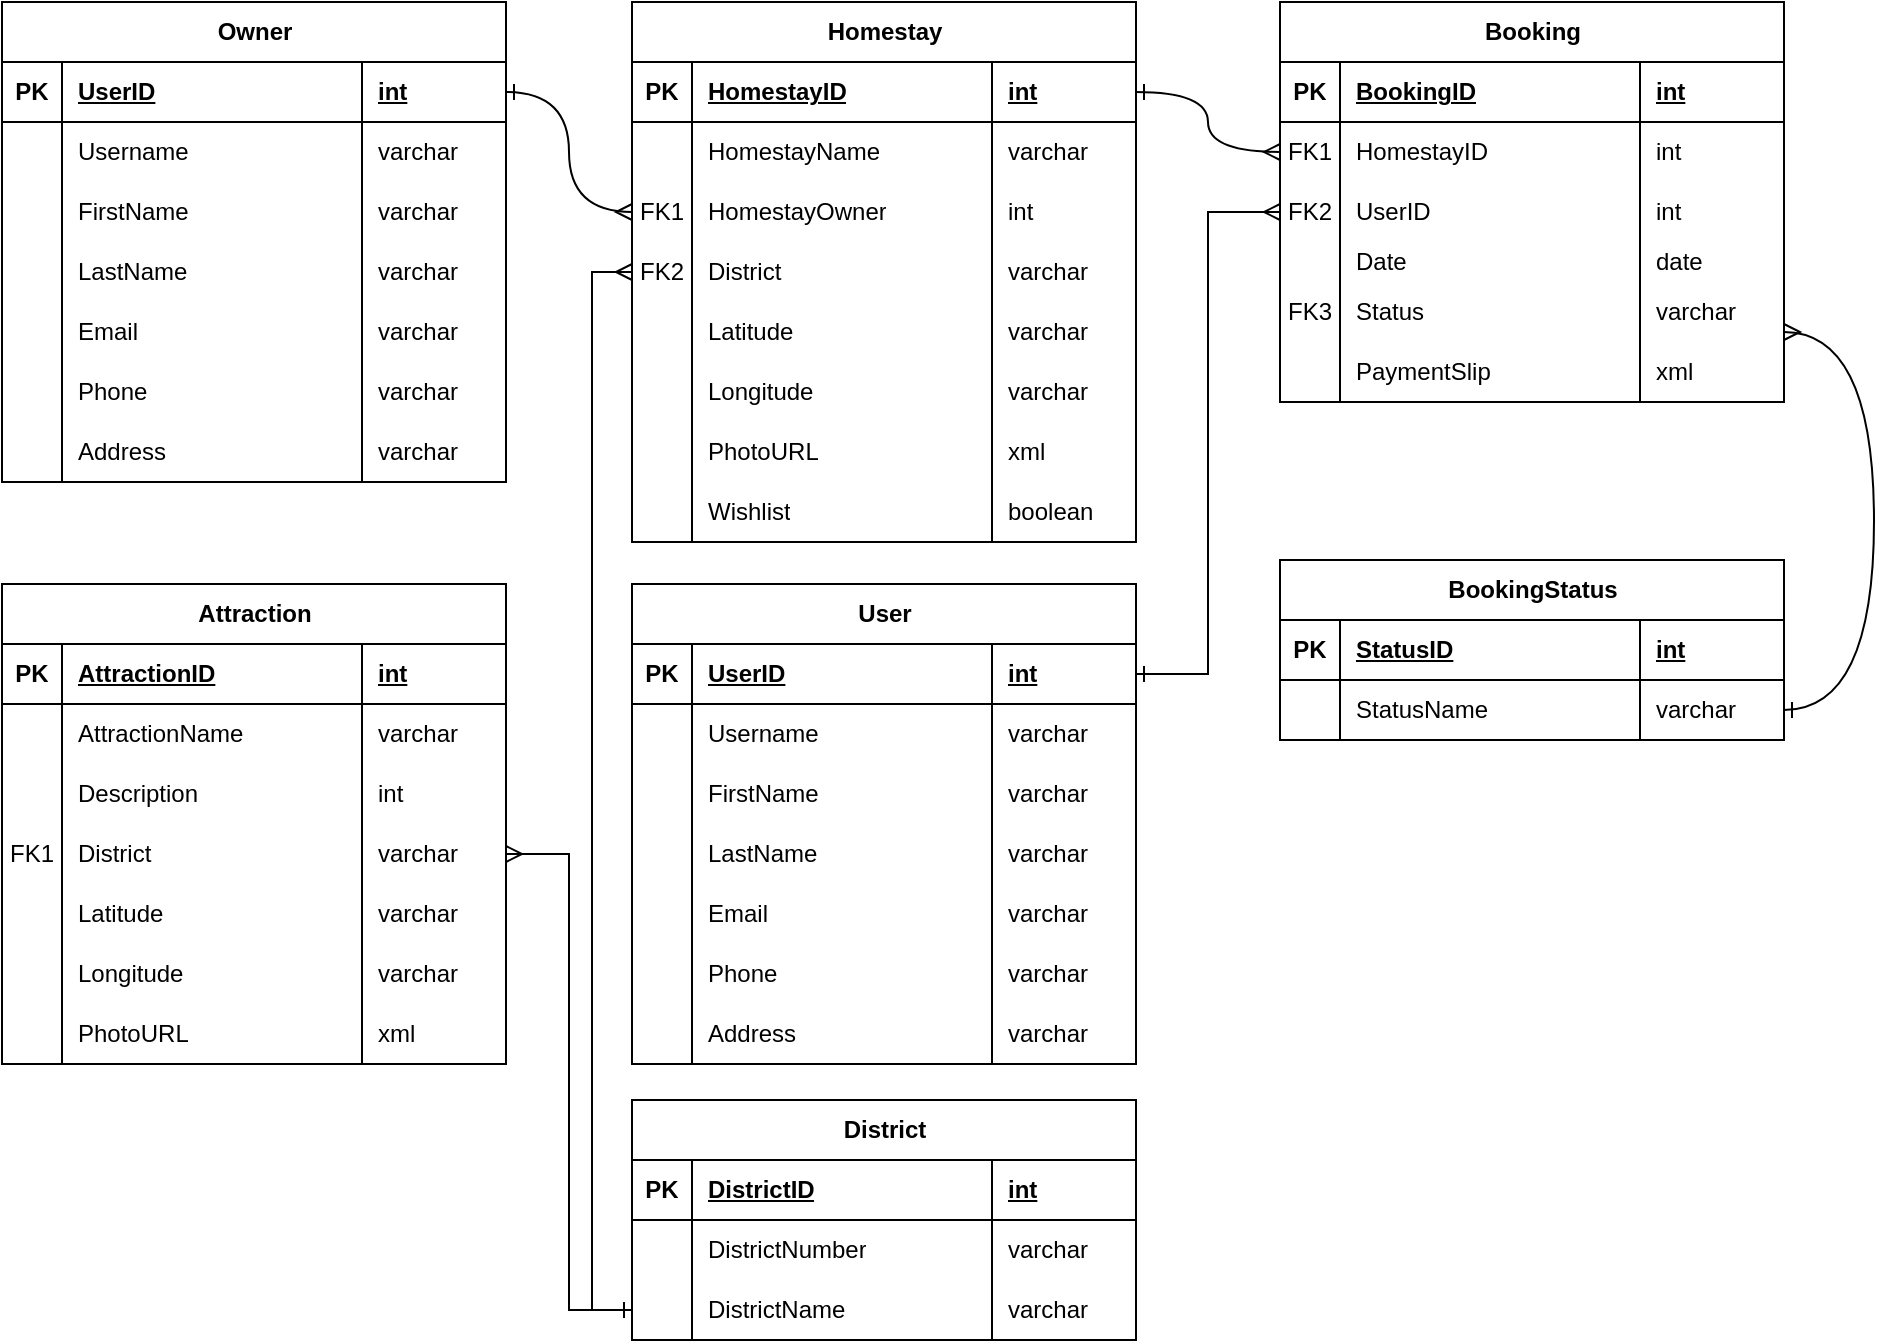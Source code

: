 <mxfile version="24.2.7" type="github">
  <diagram id="R2lEEEUBdFMjLlhIrx00" name="Page-1">
    <mxGraphModel dx="954" dy="727" grid="1" gridSize="9" guides="1" tooltips="1" connect="1" arrows="1" fold="1" page="1" pageScale="1" pageWidth="1169" pageHeight="827" background="none" math="0" shadow="0" extFonts="Permanent Marker^https://fonts.googleapis.com/css?family=Permanent+Marker">
      <root>
        <mxCell id="0" />
        <mxCell id="1" parent="0" />
        <mxCell id="1ABcoUmwUPCNf6aUqQId-35" value="Homestay" style="shape=table;startSize=30;container=1;collapsible=1;childLayout=tableLayout;fixedRows=1;rowLines=0;fontStyle=1;align=center;resizeLast=1;html=1;" parent="1" vertex="1">
          <mxGeometry x="387" y="90" width="252.0" height="270" as="geometry" />
        </mxCell>
        <mxCell id="1ABcoUmwUPCNf6aUqQId-36" value="" style="shape=tableRow;horizontal=0;startSize=0;swimlaneHead=0;swimlaneBody=0;fillColor=none;collapsible=0;dropTarget=0;points=[[0,0.5],[1,0.5]];portConstraint=eastwest;top=0;left=0;right=0;bottom=1;" parent="1ABcoUmwUPCNf6aUqQId-35" vertex="1">
          <mxGeometry y="30" width="252.0" height="30" as="geometry" />
        </mxCell>
        <mxCell id="1ABcoUmwUPCNf6aUqQId-37" value="PK" style="shape=partialRectangle;connectable=0;fillColor=none;top=0;left=0;bottom=0;right=0;fontStyle=1;overflow=hidden;whiteSpace=wrap;html=1;" parent="1ABcoUmwUPCNf6aUqQId-36" vertex="1">
          <mxGeometry width="30" height="30" as="geometry">
            <mxRectangle width="30" height="30" as="alternateBounds" />
          </mxGeometry>
        </mxCell>
        <mxCell id="1ABcoUmwUPCNf6aUqQId-38" value="HomestayID" style="shape=partialRectangle;connectable=0;fillColor=none;top=0;left=0;bottom=0;right=0;align=left;spacingLeft=6;fontStyle=5;overflow=hidden;whiteSpace=wrap;html=1;" parent="1ABcoUmwUPCNf6aUqQId-36" vertex="1">
          <mxGeometry x="30" width="150.0" height="30" as="geometry">
            <mxRectangle width="150.0" height="30" as="alternateBounds" />
          </mxGeometry>
        </mxCell>
        <mxCell id="1ABcoUmwUPCNf6aUqQId-70" value="int" style="shape=partialRectangle;connectable=0;fillColor=none;top=0;left=0;bottom=0;right=0;align=left;spacingLeft=6;fontStyle=5;overflow=hidden;whiteSpace=wrap;html=1;" parent="1ABcoUmwUPCNf6aUqQId-36" vertex="1">
          <mxGeometry x="180.0" width="72" height="30" as="geometry">
            <mxRectangle width="72" height="30" as="alternateBounds" />
          </mxGeometry>
        </mxCell>
        <mxCell id="1ABcoUmwUPCNf6aUqQId-39" value="" style="shape=tableRow;horizontal=0;startSize=0;swimlaneHead=0;swimlaneBody=0;fillColor=none;collapsible=0;dropTarget=0;points=[[0,0.5],[1,0.5]];portConstraint=eastwest;top=0;left=0;right=0;bottom=0;" parent="1ABcoUmwUPCNf6aUqQId-35" vertex="1">
          <mxGeometry y="60" width="252.0" height="30" as="geometry" />
        </mxCell>
        <mxCell id="1ABcoUmwUPCNf6aUqQId-40" value="" style="shape=partialRectangle;connectable=0;fillColor=none;top=0;left=0;bottom=0;right=0;editable=1;overflow=hidden;whiteSpace=wrap;html=1;" parent="1ABcoUmwUPCNf6aUqQId-39" vertex="1">
          <mxGeometry width="30" height="30" as="geometry">
            <mxRectangle width="30" height="30" as="alternateBounds" />
          </mxGeometry>
        </mxCell>
        <mxCell id="1ABcoUmwUPCNf6aUqQId-41" value="HomestayName" style="shape=partialRectangle;connectable=0;fillColor=none;top=0;left=0;bottom=0;right=0;align=left;spacingLeft=6;overflow=hidden;whiteSpace=wrap;html=1;" parent="1ABcoUmwUPCNf6aUqQId-39" vertex="1">
          <mxGeometry x="30" width="150.0" height="30" as="geometry">
            <mxRectangle width="150.0" height="30" as="alternateBounds" />
          </mxGeometry>
        </mxCell>
        <mxCell id="1ABcoUmwUPCNf6aUqQId-71" value="varchar" style="shape=partialRectangle;connectable=0;fillColor=none;top=0;left=0;bottom=0;right=0;align=left;spacingLeft=6;overflow=hidden;whiteSpace=wrap;html=1;" parent="1ABcoUmwUPCNf6aUqQId-39" vertex="1">
          <mxGeometry x="180.0" width="72" height="30" as="geometry">
            <mxRectangle width="72" height="30" as="alternateBounds" />
          </mxGeometry>
        </mxCell>
        <mxCell id="1ABcoUmwUPCNf6aUqQId-42" value="" style="shape=tableRow;horizontal=0;startSize=0;swimlaneHead=0;swimlaneBody=0;fillColor=none;collapsible=0;dropTarget=0;points=[[0,0.5],[1,0.5]];portConstraint=eastwest;top=0;left=0;right=0;bottom=0;" parent="1ABcoUmwUPCNf6aUqQId-35" vertex="1">
          <mxGeometry y="90" width="252.0" height="30" as="geometry" />
        </mxCell>
        <mxCell id="1ABcoUmwUPCNf6aUqQId-43" value="FK1" style="shape=partialRectangle;connectable=0;fillColor=none;top=0;left=0;bottom=0;right=0;editable=1;overflow=hidden;whiteSpace=wrap;html=1;" parent="1ABcoUmwUPCNf6aUqQId-42" vertex="1">
          <mxGeometry width="30" height="30" as="geometry">
            <mxRectangle width="30" height="30" as="alternateBounds" />
          </mxGeometry>
        </mxCell>
        <mxCell id="1ABcoUmwUPCNf6aUqQId-44" value="HomestayOwner" style="shape=partialRectangle;connectable=0;fillColor=none;top=0;left=0;bottom=0;right=0;align=left;spacingLeft=6;overflow=hidden;whiteSpace=wrap;html=1;" parent="1ABcoUmwUPCNf6aUqQId-42" vertex="1">
          <mxGeometry x="30" width="150.0" height="30" as="geometry">
            <mxRectangle width="150.0" height="30" as="alternateBounds" />
          </mxGeometry>
        </mxCell>
        <mxCell id="1ABcoUmwUPCNf6aUqQId-72" value="int" style="shape=partialRectangle;connectable=0;fillColor=none;top=0;left=0;bottom=0;right=0;align=left;spacingLeft=6;overflow=hidden;whiteSpace=wrap;html=1;" parent="1ABcoUmwUPCNf6aUqQId-42" vertex="1">
          <mxGeometry x="180.0" width="72" height="30" as="geometry">
            <mxRectangle width="72" height="30" as="alternateBounds" />
          </mxGeometry>
        </mxCell>
        <mxCell id="1ABcoUmwUPCNf6aUqQId-45" value="" style="shape=tableRow;horizontal=0;startSize=0;swimlaneHead=0;swimlaneBody=0;fillColor=none;collapsible=0;dropTarget=0;points=[[0,0.5],[1,0.5]];portConstraint=eastwest;top=0;left=0;right=0;bottom=0;" parent="1ABcoUmwUPCNf6aUqQId-35" vertex="1">
          <mxGeometry y="120" width="252.0" height="30" as="geometry" />
        </mxCell>
        <mxCell id="1ABcoUmwUPCNf6aUqQId-46" value="FK2" style="shape=partialRectangle;connectable=0;fillColor=none;top=0;left=0;bottom=0;right=0;editable=1;overflow=hidden;whiteSpace=wrap;html=1;" parent="1ABcoUmwUPCNf6aUqQId-45" vertex="1">
          <mxGeometry width="30" height="30" as="geometry">
            <mxRectangle width="30" height="30" as="alternateBounds" />
          </mxGeometry>
        </mxCell>
        <mxCell id="1ABcoUmwUPCNf6aUqQId-47" value="District" style="shape=partialRectangle;connectable=0;fillColor=none;top=0;left=0;bottom=0;right=0;align=left;spacingLeft=6;overflow=hidden;whiteSpace=wrap;html=1;" parent="1ABcoUmwUPCNf6aUqQId-45" vertex="1">
          <mxGeometry x="30" width="150.0" height="30" as="geometry">
            <mxRectangle width="150.0" height="30" as="alternateBounds" />
          </mxGeometry>
        </mxCell>
        <mxCell id="1ABcoUmwUPCNf6aUqQId-73" value="varchar" style="shape=partialRectangle;connectable=0;fillColor=none;top=0;left=0;bottom=0;right=0;align=left;spacingLeft=6;overflow=hidden;whiteSpace=wrap;html=1;" parent="1ABcoUmwUPCNf6aUqQId-45" vertex="1">
          <mxGeometry x="180.0" width="72" height="30" as="geometry">
            <mxRectangle width="72" height="30" as="alternateBounds" />
          </mxGeometry>
        </mxCell>
        <mxCell id="1ABcoUmwUPCNf6aUqQId-61" value="" style="shape=tableRow;horizontal=0;startSize=0;swimlaneHead=0;swimlaneBody=0;fillColor=none;collapsible=0;dropTarget=0;points=[[0,0.5],[1,0.5]];portConstraint=eastwest;top=0;left=0;right=0;bottom=0;" parent="1ABcoUmwUPCNf6aUqQId-35" vertex="1">
          <mxGeometry y="150" width="252.0" height="30" as="geometry" />
        </mxCell>
        <mxCell id="1ABcoUmwUPCNf6aUqQId-62" value="" style="shape=partialRectangle;connectable=0;fillColor=none;top=0;left=0;bottom=0;right=0;editable=1;overflow=hidden;whiteSpace=wrap;html=1;" parent="1ABcoUmwUPCNf6aUqQId-61" vertex="1">
          <mxGeometry width="30" height="30" as="geometry">
            <mxRectangle width="30" height="30" as="alternateBounds" />
          </mxGeometry>
        </mxCell>
        <mxCell id="1ABcoUmwUPCNf6aUqQId-63" value="Latitude" style="shape=partialRectangle;connectable=0;fillColor=none;top=0;left=0;bottom=0;right=0;align=left;spacingLeft=6;overflow=hidden;whiteSpace=wrap;html=1;" parent="1ABcoUmwUPCNf6aUqQId-61" vertex="1">
          <mxGeometry x="30" width="150.0" height="30" as="geometry">
            <mxRectangle width="150.0" height="30" as="alternateBounds" />
          </mxGeometry>
        </mxCell>
        <mxCell id="1ABcoUmwUPCNf6aUqQId-74" value="varchar" style="shape=partialRectangle;connectable=0;fillColor=none;top=0;left=0;bottom=0;right=0;align=left;spacingLeft=6;overflow=hidden;whiteSpace=wrap;html=1;" parent="1ABcoUmwUPCNf6aUqQId-61" vertex="1">
          <mxGeometry x="180.0" width="72" height="30" as="geometry">
            <mxRectangle width="72" height="30" as="alternateBounds" />
          </mxGeometry>
        </mxCell>
        <mxCell id="1ABcoUmwUPCNf6aUqQId-67" value="" style="shape=tableRow;horizontal=0;startSize=0;swimlaneHead=0;swimlaneBody=0;fillColor=none;collapsible=0;dropTarget=0;points=[[0,0.5],[1,0.5]];portConstraint=eastwest;top=0;left=0;right=0;bottom=0;" parent="1ABcoUmwUPCNf6aUqQId-35" vertex="1">
          <mxGeometry y="180" width="252.0" height="30" as="geometry" />
        </mxCell>
        <mxCell id="1ABcoUmwUPCNf6aUqQId-68" value="" style="shape=partialRectangle;connectable=0;fillColor=none;top=0;left=0;bottom=0;right=0;editable=1;overflow=hidden;whiteSpace=wrap;html=1;" parent="1ABcoUmwUPCNf6aUqQId-67" vertex="1">
          <mxGeometry width="30" height="30" as="geometry">
            <mxRectangle width="30" height="30" as="alternateBounds" />
          </mxGeometry>
        </mxCell>
        <mxCell id="1ABcoUmwUPCNf6aUqQId-69" value="Longitude" style="shape=partialRectangle;connectable=0;fillColor=none;top=0;left=0;bottom=0;right=0;align=left;spacingLeft=6;overflow=hidden;whiteSpace=wrap;html=1;" parent="1ABcoUmwUPCNf6aUqQId-67" vertex="1">
          <mxGeometry x="30" width="150.0" height="30" as="geometry">
            <mxRectangle width="150.0" height="30" as="alternateBounds" />
          </mxGeometry>
        </mxCell>
        <mxCell id="1ABcoUmwUPCNf6aUqQId-75" value="varchar" style="shape=partialRectangle;connectable=0;fillColor=none;top=0;left=0;bottom=0;right=0;align=left;spacingLeft=6;overflow=hidden;whiteSpace=wrap;html=1;" parent="1ABcoUmwUPCNf6aUqQId-67" vertex="1">
          <mxGeometry x="180.0" width="72" height="30" as="geometry">
            <mxRectangle width="72" height="30" as="alternateBounds" />
          </mxGeometry>
        </mxCell>
        <mxCell id="51wFCys3rOb49VQeJsrO-1" value="" style="shape=tableRow;horizontal=0;startSize=0;swimlaneHead=0;swimlaneBody=0;fillColor=none;collapsible=0;dropTarget=0;points=[[0,0.5],[1,0.5]];portConstraint=eastwest;top=0;left=0;right=0;bottom=0;" vertex="1" parent="1ABcoUmwUPCNf6aUqQId-35">
          <mxGeometry y="210" width="252.0" height="30" as="geometry" />
        </mxCell>
        <mxCell id="51wFCys3rOb49VQeJsrO-2" value="" style="shape=partialRectangle;connectable=0;fillColor=none;top=0;left=0;bottom=0;right=0;editable=1;overflow=hidden;whiteSpace=wrap;html=1;" vertex="1" parent="51wFCys3rOb49VQeJsrO-1">
          <mxGeometry width="30" height="30" as="geometry">
            <mxRectangle width="30" height="30" as="alternateBounds" />
          </mxGeometry>
        </mxCell>
        <mxCell id="51wFCys3rOb49VQeJsrO-3" value="PhotoURL" style="shape=partialRectangle;connectable=0;fillColor=none;top=0;left=0;bottom=0;right=0;align=left;spacingLeft=6;overflow=hidden;whiteSpace=wrap;html=1;" vertex="1" parent="51wFCys3rOb49VQeJsrO-1">
          <mxGeometry x="30" width="150.0" height="30" as="geometry">
            <mxRectangle width="150.0" height="30" as="alternateBounds" />
          </mxGeometry>
        </mxCell>
        <mxCell id="51wFCys3rOb49VQeJsrO-4" value="xml" style="shape=partialRectangle;connectable=0;fillColor=none;top=0;left=0;bottom=0;right=0;align=left;spacingLeft=6;overflow=hidden;whiteSpace=wrap;html=1;" vertex="1" parent="51wFCys3rOb49VQeJsrO-1">
          <mxGeometry x="180.0" width="72" height="30" as="geometry">
            <mxRectangle width="72" height="30" as="alternateBounds" />
          </mxGeometry>
        </mxCell>
        <mxCell id="1ABcoUmwUPCNf6aUqQId-64" value="" style="shape=tableRow;horizontal=0;startSize=0;swimlaneHead=0;swimlaneBody=0;fillColor=none;collapsible=0;dropTarget=0;points=[[0,0.5],[1,0.5]];portConstraint=eastwest;top=0;left=0;right=0;bottom=0;" parent="1ABcoUmwUPCNf6aUqQId-35" vertex="1">
          <mxGeometry y="240" width="252.0" height="30" as="geometry" />
        </mxCell>
        <mxCell id="1ABcoUmwUPCNf6aUqQId-65" value="" style="shape=partialRectangle;connectable=0;fillColor=none;top=0;left=0;bottom=0;right=0;editable=1;overflow=hidden;whiteSpace=wrap;html=1;" parent="1ABcoUmwUPCNf6aUqQId-64" vertex="1">
          <mxGeometry width="30" height="30" as="geometry">
            <mxRectangle width="30" height="30" as="alternateBounds" />
          </mxGeometry>
        </mxCell>
        <mxCell id="1ABcoUmwUPCNf6aUqQId-66" value="Wishlist" style="shape=partialRectangle;connectable=0;fillColor=none;top=0;left=0;bottom=0;right=0;align=left;spacingLeft=6;overflow=hidden;whiteSpace=wrap;html=1;" parent="1ABcoUmwUPCNf6aUqQId-64" vertex="1">
          <mxGeometry x="30" width="150.0" height="30" as="geometry">
            <mxRectangle width="150.0" height="30" as="alternateBounds" />
          </mxGeometry>
        </mxCell>
        <mxCell id="1ABcoUmwUPCNf6aUqQId-76" value="boolean" style="shape=partialRectangle;connectable=0;fillColor=none;top=0;left=0;bottom=0;right=0;align=left;spacingLeft=6;overflow=hidden;whiteSpace=wrap;html=1;" parent="1ABcoUmwUPCNf6aUqQId-64" vertex="1">
          <mxGeometry x="180.0" width="72" height="30" as="geometry">
            <mxRectangle width="72" height="30" as="alternateBounds" />
          </mxGeometry>
        </mxCell>
        <mxCell id="1ABcoUmwUPCNf6aUqQId-106" value="Booking" style="shape=table;startSize=30;container=1;collapsible=1;childLayout=tableLayout;fixedRows=1;rowLines=0;fontStyle=1;align=center;resizeLast=1;html=1;" parent="1" vertex="1">
          <mxGeometry x="711" y="90" width="252.0" height="200" as="geometry" />
        </mxCell>
        <mxCell id="1ABcoUmwUPCNf6aUqQId-107" value="" style="shape=tableRow;horizontal=0;startSize=0;swimlaneHead=0;swimlaneBody=0;fillColor=none;collapsible=0;dropTarget=0;points=[[0,0.5],[1,0.5]];portConstraint=eastwest;top=0;left=0;right=0;bottom=1;" parent="1ABcoUmwUPCNf6aUqQId-106" vertex="1">
          <mxGeometry y="30" width="252.0" height="30" as="geometry" />
        </mxCell>
        <mxCell id="1ABcoUmwUPCNf6aUqQId-108" value="PK" style="shape=partialRectangle;connectable=0;fillColor=none;top=0;left=0;bottom=0;right=0;fontStyle=1;overflow=hidden;whiteSpace=wrap;html=1;" parent="1ABcoUmwUPCNf6aUqQId-107" vertex="1">
          <mxGeometry width="30" height="30" as="geometry">
            <mxRectangle width="30" height="30" as="alternateBounds" />
          </mxGeometry>
        </mxCell>
        <mxCell id="1ABcoUmwUPCNf6aUqQId-109" value="BookingID" style="shape=partialRectangle;connectable=0;fillColor=none;top=0;left=0;bottom=0;right=0;align=left;spacingLeft=6;fontStyle=5;overflow=hidden;whiteSpace=wrap;html=1;" parent="1ABcoUmwUPCNf6aUqQId-107" vertex="1">
          <mxGeometry x="30" width="150.0" height="30" as="geometry">
            <mxRectangle width="150.0" height="30" as="alternateBounds" />
          </mxGeometry>
        </mxCell>
        <mxCell id="1ABcoUmwUPCNf6aUqQId-110" value="int" style="shape=partialRectangle;connectable=0;fillColor=none;top=0;left=0;bottom=0;right=0;align=left;spacingLeft=6;fontStyle=5;overflow=hidden;whiteSpace=wrap;html=1;" parent="1ABcoUmwUPCNf6aUqQId-107" vertex="1">
          <mxGeometry x="180.0" width="72" height="30" as="geometry">
            <mxRectangle width="72" height="30" as="alternateBounds" />
          </mxGeometry>
        </mxCell>
        <mxCell id="1ABcoUmwUPCNf6aUqQId-111" value="" style="shape=tableRow;horizontal=0;startSize=0;swimlaneHead=0;swimlaneBody=0;fillColor=none;collapsible=0;dropTarget=0;points=[[0,0.5],[1,0.5]];portConstraint=eastwest;top=0;left=0;right=0;bottom=0;" parent="1ABcoUmwUPCNf6aUqQId-106" vertex="1">
          <mxGeometry y="60" width="252.0" height="30" as="geometry" />
        </mxCell>
        <mxCell id="1ABcoUmwUPCNf6aUqQId-112" value="FK1" style="shape=partialRectangle;connectable=0;fillColor=none;top=0;left=0;bottom=0;right=0;editable=1;overflow=hidden;whiteSpace=wrap;html=1;" parent="1ABcoUmwUPCNf6aUqQId-111" vertex="1">
          <mxGeometry width="30" height="30" as="geometry">
            <mxRectangle width="30" height="30" as="alternateBounds" />
          </mxGeometry>
        </mxCell>
        <mxCell id="1ABcoUmwUPCNf6aUqQId-113" value="HomestayID" style="shape=partialRectangle;connectable=0;fillColor=none;top=0;left=0;bottom=0;right=0;align=left;spacingLeft=6;overflow=hidden;whiteSpace=wrap;html=1;" parent="1ABcoUmwUPCNf6aUqQId-111" vertex="1">
          <mxGeometry x="30" width="150.0" height="30" as="geometry">
            <mxRectangle width="150.0" height="30" as="alternateBounds" />
          </mxGeometry>
        </mxCell>
        <mxCell id="1ABcoUmwUPCNf6aUqQId-114" value="int" style="shape=partialRectangle;connectable=0;fillColor=none;top=0;left=0;bottom=0;right=0;align=left;spacingLeft=6;overflow=hidden;whiteSpace=wrap;html=1;" parent="1ABcoUmwUPCNf6aUqQId-111" vertex="1">
          <mxGeometry x="180.0" width="72" height="30" as="geometry">
            <mxRectangle width="72" height="30" as="alternateBounds" />
          </mxGeometry>
        </mxCell>
        <mxCell id="1ABcoUmwUPCNf6aUqQId-115" value="" style="shape=tableRow;horizontal=0;startSize=0;swimlaneHead=0;swimlaneBody=0;fillColor=none;collapsible=0;dropTarget=0;points=[[0,0.5],[1,0.5]];portConstraint=eastwest;top=0;left=0;right=0;bottom=0;" parent="1ABcoUmwUPCNf6aUqQId-106" vertex="1">
          <mxGeometry y="90" width="252.0" height="30" as="geometry" />
        </mxCell>
        <mxCell id="1ABcoUmwUPCNf6aUqQId-116" value="FK2" style="shape=partialRectangle;connectable=0;fillColor=none;top=0;left=0;bottom=0;right=0;editable=1;overflow=hidden;whiteSpace=wrap;html=1;" parent="1ABcoUmwUPCNf6aUqQId-115" vertex="1">
          <mxGeometry width="30" height="30" as="geometry">
            <mxRectangle width="30" height="30" as="alternateBounds" />
          </mxGeometry>
        </mxCell>
        <mxCell id="1ABcoUmwUPCNf6aUqQId-117" value="UserID" style="shape=partialRectangle;connectable=0;fillColor=none;top=0;left=0;bottom=0;right=0;align=left;spacingLeft=6;overflow=hidden;whiteSpace=wrap;html=1;" parent="1ABcoUmwUPCNf6aUqQId-115" vertex="1">
          <mxGeometry x="30" width="150.0" height="30" as="geometry">
            <mxRectangle width="150.0" height="30" as="alternateBounds" />
          </mxGeometry>
        </mxCell>
        <mxCell id="1ABcoUmwUPCNf6aUqQId-118" value="int" style="shape=partialRectangle;connectable=0;fillColor=none;top=0;left=0;bottom=0;right=0;align=left;spacingLeft=6;overflow=hidden;whiteSpace=wrap;html=1;" parent="1ABcoUmwUPCNf6aUqQId-115" vertex="1">
          <mxGeometry x="180.0" width="72" height="30" as="geometry">
            <mxRectangle width="72" height="30" as="alternateBounds" />
          </mxGeometry>
        </mxCell>
        <mxCell id="1ABcoUmwUPCNf6aUqQId-119" value="" style="shape=tableRow;horizontal=0;startSize=0;swimlaneHead=0;swimlaneBody=0;fillColor=none;collapsible=0;dropTarget=0;points=[[0,0.5],[1,0.5]];portConstraint=eastwest;top=0;left=0;right=0;bottom=0;" parent="1ABcoUmwUPCNf6aUqQId-106" vertex="1">
          <mxGeometry y="120" width="252.0" height="20" as="geometry" />
        </mxCell>
        <mxCell id="1ABcoUmwUPCNf6aUqQId-120" value="" style="shape=partialRectangle;connectable=0;fillColor=none;top=0;left=0;bottom=0;right=0;editable=1;overflow=hidden;whiteSpace=wrap;html=1;" parent="1ABcoUmwUPCNf6aUqQId-119" vertex="1">
          <mxGeometry width="30" height="20" as="geometry">
            <mxRectangle width="30" height="20" as="alternateBounds" />
          </mxGeometry>
        </mxCell>
        <mxCell id="1ABcoUmwUPCNf6aUqQId-121" value="Date" style="shape=partialRectangle;connectable=0;fillColor=none;top=0;left=0;bottom=0;right=0;align=left;spacingLeft=6;overflow=hidden;whiteSpace=wrap;html=1;" parent="1ABcoUmwUPCNf6aUqQId-119" vertex="1">
          <mxGeometry x="30" width="150.0" height="20" as="geometry">
            <mxRectangle width="150.0" height="20" as="alternateBounds" />
          </mxGeometry>
        </mxCell>
        <mxCell id="1ABcoUmwUPCNf6aUqQId-122" value="date" style="shape=partialRectangle;connectable=0;fillColor=none;top=0;left=0;bottom=0;right=0;align=left;spacingLeft=6;overflow=hidden;whiteSpace=wrap;html=1;" parent="1ABcoUmwUPCNf6aUqQId-119" vertex="1">
          <mxGeometry x="180.0" width="72" height="20" as="geometry">
            <mxRectangle width="72" height="20" as="alternateBounds" />
          </mxGeometry>
        </mxCell>
        <mxCell id="1ABcoUmwUPCNf6aUqQId-123" value="" style="shape=tableRow;horizontal=0;startSize=0;swimlaneHead=0;swimlaneBody=0;fillColor=none;collapsible=0;dropTarget=0;points=[[0,0.5],[1,0.5]];portConstraint=eastwest;top=0;left=0;right=0;bottom=0;" parent="1ABcoUmwUPCNf6aUqQId-106" vertex="1">
          <mxGeometry y="140" width="252.0" height="30" as="geometry" />
        </mxCell>
        <mxCell id="1ABcoUmwUPCNf6aUqQId-124" value="FK3" style="shape=partialRectangle;connectable=0;fillColor=none;top=0;left=0;bottom=0;right=0;editable=1;overflow=hidden;whiteSpace=wrap;html=1;" parent="1ABcoUmwUPCNf6aUqQId-123" vertex="1">
          <mxGeometry width="30" height="30" as="geometry">
            <mxRectangle width="30" height="30" as="alternateBounds" />
          </mxGeometry>
        </mxCell>
        <mxCell id="1ABcoUmwUPCNf6aUqQId-125" value="Status" style="shape=partialRectangle;connectable=0;fillColor=none;top=0;left=0;bottom=0;right=0;align=left;spacingLeft=6;overflow=hidden;whiteSpace=wrap;html=1;" parent="1ABcoUmwUPCNf6aUqQId-123" vertex="1">
          <mxGeometry x="30" width="150.0" height="30" as="geometry">
            <mxRectangle width="150.0" height="30" as="alternateBounds" />
          </mxGeometry>
        </mxCell>
        <mxCell id="1ABcoUmwUPCNf6aUqQId-126" value="varchar" style="shape=partialRectangle;connectable=0;fillColor=none;top=0;left=0;bottom=0;right=0;align=left;spacingLeft=6;overflow=hidden;whiteSpace=wrap;html=1;" parent="1ABcoUmwUPCNf6aUqQId-123" vertex="1">
          <mxGeometry x="180.0" width="72" height="30" as="geometry">
            <mxRectangle width="72" height="30" as="alternateBounds" />
          </mxGeometry>
        </mxCell>
        <mxCell id="1ABcoUmwUPCNf6aUqQId-135" value="" style="shape=tableRow;horizontal=0;startSize=0;swimlaneHead=0;swimlaneBody=0;fillColor=none;collapsible=0;dropTarget=0;points=[[0,0.5],[1,0.5]];portConstraint=eastwest;top=0;left=0;right=0;bottom=0;" parent="1ABcoUmwUPCNf6aUqQId-106" vertex="1">
          <mxGeometry y="170" width="252.0" height="30" as="geometry" />
        </mxCell>
        <mxCell id="1ABcoUmwUPCNf6aUqQId-136" value="" style="shape=partialRectangle;connectable=0;fillColor=none;top=0;left=0;bottom=0;right=0;editable=1;overflow=hidden;whiteSpace=wrap;html=1;" parent="1ABcoUmwUPCNf6aUqQId-135" vertex="1">
          <mxGeometry width="30" height="30" as="geometry">
            <mxRectangle width="30" height="30" as="alternateBounds" />
          </mxGeometry>
        </mxCell>
        <mxCell id="1ABcoUmwUPCNf6aUqQId-137" value="PaymentSlip" style="shape=partialRectangle;connectable=0;fillColor=none;top=0;left=0;bottom=0;right=0;align=left;spacingLeft=6;overflow=hidden;whiteSpace=wrap;html=1;" parent="1ABcoUmwUPCNf6aUqQId-135" vertex="1">
          <mxGeometry x="30" width="150.0" height="30" as="geometry">
            <mxRectangle width="150.0" height="30" as="alternateBounds" />
          </mxGeometry>
        </mxCell>
        <mxCell id="1ABcoUmwUPCNf6aUqQId-138" value="xml" style="shape=partialRectangle;connectable=0;fillColor=none;top=0;left=0;bottom=0;right=0;align=left;spacingLeft=6;overflow=hidden;whiteSpace=wrap;html=1;" parent="1ABcoUmwUPCNf6aUqQId-135" vertex="1">
          <mxGeometry x="180.0" width="72" height="30" as="geometry">
            <mxRectangle width="72" height="30" as="alternateBounds" />
          </mxGeometry>
        </mxCell>
        <mxCell id="1ABcoUmwUPCNf6aUqQId-139" value="Attraction" style="shape=table;startSize=30;container=1;collapsible=1;childLayout=tableLayout;fixedRows=1;rowLines=0;fontStyle=1;align=center;resizeLast=1;html=1;" parent="1" vertex="1">
          <mxGeometry x="72" y="381" width="252.0" height="240" as="geometry" />
        </mxCell>
        <mxCell id="1ABcoUmwUPCNf6aUqQId-140" value="" style="shape=tableRow;horizontal=0;startSize=0;swimlaneHead=0;swimlaneBody=0;fillColor=none;collapsible=0;dropTarget=0;points=[[0,0.5],[1,0.5]];portConstraint=eastwest;top=0;left=0;right=0;bottom=1;" parent="1ABcoUmwUPCNf6aUqQId-139" vertex="1">
          <mxGeometry y="30" width="252.0" height="30" as="geometry" />
        </mxCell>
        <mxCell id="1ABcoUmwUPCNf6aUqQId-141" value="PK" style="shape=partialRectangle;connectable=0;fillColor=none;top=0;left=0;bottom=0;right=0;fontStyle=1;overflow=hidden;whiteSpace=wrap;html=1;" parent="1ABcoUmwUPCNf6aUqQId-140" vertex="1">
          <mxGeometry width="30" height="30" as="geometry">
            <mxRectangle width="30" height="30" as="alternateBounds" />
          </mxGeometry>
        </mxCell>
        <mxCell id="1ABcoUmwUPCNf6aUqQId-142" value="AttractionID" style="shape=partialRectangle;connectable=0;fillColor=none;top=0;left=0;bottom=0;right=0;align=left;spacingLeft=6;fontStyle=5;overflow=hidden;whiteSpace=wrap;html=1;" parent="1ABcoUmwUPCNf6aUqQId-140" vertex="1">
          <mxGeometry x="30" width="150.0" height="30" as="geometry">
            <mxRectangle width="150.0" height="30" as="alternateBounds" />
          </mxGeometry>
        </mxCell>
        <mxCell id="1ABcoUmwUPCNf6aUqQId-143" value="int" style="shape=partialRectangle;connectable=0;fillColor=none;top=0;left=0;bottom=0;right=0;align=left;spacingLeft=6;fontStyle=5;overflow=hidden;whiteSpace=wrap;html=1;" parent="1ABcoUmwUPCNf6aUqQId-140" vertex="1">
          <mxGeometry x="180.0" width="72" height="30" as="geometry">
            <mxRectangle width="72" height="30" as="alternateBounds" />
          </mxGeometry>
        </mxCell>
        <mxCell id="1ABcoUmwUPCNf6aUqQId-144" value="" style="shape=tableRow;horizontal=0;startSize=0;swimlaneHead=0;swimlaneBody=0;fillColor=none;collapsible=0;dropTarget=0;points=[[0,0.5],[1,0.5]];portConstraint=eastwest;top=0;left=0;right=0;bottom=0;" parent="1ABcoUmwUPCNf6aUqQId-139" vertex="1">
          <mxGeometry y="60" width="252.0" height="30" as="geometry" />
        </mxCell>
        <mxCell id="1ABcoUmwUPCNf6aUqQId-145" value="" style="shape=partialRectangle;connectable=0;fillColor=none;top=0;left=0;bottom=0;right=0;editable=1;overflow=hidden;whiteSpace=wrap;html=1;" parent="1ABcoUmwUPCNf6aUqQId-144" vertex="1">
          <mxGeometry width="30" height="30" as="geometry">
            <mxRectangle width="30" height="30" as="alternateBounds" />
          </mxGeometry>
        </mxCell>
        <mxCell id="1ABcoUmwUPCNf6aUqQId-146" value="AttractionName" style="shape=partialRectangle;connectable=0;fillColor=none;top=0;left=0;bottom=0;right=0;align=left;spacingLeft=6;overflow=hidden;whiteSpace=wrap;html=1;" parent="1ABcoUmwUPCNf6aUqQId-144" vertex="1">
          <mxGeometry x="30" width="150.0" height="30" as="geometry">
            <mxRectangle width="150.0" height="30" as="alternateBounds" />
          </mxGeometry>
        </mxCell>
        <mxCell id="1ABcoUmwUPCNf6aUqQId-147" value="varchar" style="shape=partialRectangle;connectable=0;fillColor=none;top=0;left=0;bottom=0;right=0;align=left;spacingLeft=6;overflow=hidden;whiteSpace=wrap;html=1;" parent="1ABcoUmwUPCNf6aUqQId-144" vertex="1">
          <mxGeometry x="180.0" width="72" height="30" as="geometry">
            <mxRectangle width="72" height="30" as="alternateBounds" />
          </mxGeometry>
        </mxCell>
        <mxCell id="1ABcoUmwUPCNf6aUqQId-148" value="" style="shape=tableRow;horizontal=0;startSize=0;swimlaneHead=0;swimlaneBody=0;fillColor=none;collapsible=0;dropTarget=0;points=[[0,0.5],[1,0.5]];portConstraint=eastwest;top=0;left=0;right=0;bottom=0;" parent="1ABcoUmwUPCNf6aUqQId-139" vertex="1">
          <mxGeometry y="90" width="252.0" height="30" as="geometry" />
        </mxCell>
        <mxCell id="1ABcoUmwUPCNf6aUqQId-149" value="" style="shape=partialRectangle;connectable=0;fillColor=none;top=0;left=0;bottom=0;right=0;editable=1;overflow=hidden;whiteSpace=wrap;html=1;" parent="1ABcoUmwUPCNf6aUqQId-148" vertex="1">
          <mxGeometry width="30" height="30" as="geometry">
            <mxRectangle width="30" height="30" as="alternateBounds" />
          </mxGeometry>
        </mxCell>
        <mxCell id="1ABcoUmwUPCNf6aUqQId-150" value="Description" style="shape=partialRectangle;connectable=0;fillColor=none;top=0;left=0;bottom=0;right=0;align=left;spacingLeft=6;overflow=hidden;whiteSpace=wrap;html=1;" parent="1ABcoUmwUPCNf6aUqQId-148" vertex="1">
          <mxGeometry x="30" width="150.0" height="30" as="geometry">
            <mxRectangle width="150.0" height="30" as="alternateBounds" />
          </mxGeometry>
        </mxCell>
        <mxCell id="1ABcoUmwUPCNf6aUqQId-151" value="int" style="shape=partialRectangle;connectable=0;fillColor=none;top=0;left=0;bottom=0;right=0;align=left;spacingLeft=6;overflow=hidden;whiteSpace=wrap;html=1;" parent="1ABcoUmwUPCNf6aUqQId-148" vertex="1">
          <mxGeometry x="180.0" width="72" height="30" as="geometry">
            <mxRectangle width="72" height="30" as="alternateBounds" />
          </mxGeometry>
        </mxCell>
        <mxCell id="1ABcoUmwUPCNf6aUqQId-152" value="" style="shape=tableRow;horizontal=0;startSize=0;swimlaneHead=0;swimlaneBody=0;fillColor=none;collapsible=0;dropTarget=0;points=[[0,0.5],[1,0.5]];portConstraint=eastwest;top=0;left=0;right=0;bottom=0;" parent="1ABcoUmwUPCNf6aUqQId-139" vertex="1">
          <mxGeometry y="120" width="252.0" height="30" as="geometry" />
        </mxCell>
        <mxCell id="1ABcoUmwUPCNf6aUqQId-153" value="FK1" style="shape=partialRectangle;connectable=0;fillColor=none;top=0;left=0;bottom=0;right=0;editable=1;overflow=hidden;whiteSpace=wrap;html=1;" parent="1ABcoUmwUPCNf6aUqQId-152" vertex="1">
          <mxGeometry width="30" height="30" as="geometry">
            <mxRectangle width="30" height="30" as="alternateBounds" />
          </mxGeometry>
        </mxCell>
        <mxCell id="1ABcoUmwUPCNf6aUqQId-154" value="District" style="shape=partialRectangle;connectable=0;fillColor=none;top=0;left=0;bottom=0;right=0;align=left;spacingLeft=6;overflow=hidden;whiteSpace=wrap;html=1;" parent="1ABcoUmwUPCNf6aUqQId-152" vertex="1">
          <mxGeometry x="30" width="150.0" height="30" as="geometry">
            <mxRectangle width="150.0" height="30" as="alternateBounds" />
          </mxGeometry>
        </mxCell>
        <mxCell id="1ABcoUmwUPCNf6aUqQId-155" value="varchar" style="shape=partialRectangle;connectable=0;fillColor=none;top=0;left=0;bottom=0;right=0;align=left;spacingLeft=6;overflow=hidden;whiteSpace=wrap;html=1;" parent="1ABcoUmwUPCNf6aUqQId-152" vertex="1">
          <mxGeometry x="180.0" width="72" height="30" as="geometry">
            <mxRectangle width="72" height="30" as="alternateBounds" />
          </mxGeometry>
        </mxCell>
        <mxCell id="1ABcoUmwUPCNf6aUqQId-156" value="" style="shape=tableRow;horizontal=0;startSize=0;swimlaneHead=0;swimlaneBody=0;fillColor=none;collapsible=0;dropTarget=0;points=[[0,0.5],[1,0.5]];portConstraint=eastwest;top=0;left=0;right=0;bottom=0;" parent="1ABcoUmwUPCNf6aUqQId-139" vertex="1">
          <mxGeometry y="150" width="252.0" height="30" as="geometry" />
        </mxCell>
        <mxCell id="1ABcoUmwUPCNf6aUqQId-157" value="" style="shape=partialRectangle;connectable=0;fillColor=none;top=0;left=0;bottom=0;right=0;editable=1;overflow=hidden;whiteSpace=wrap;html=1;" parent="1ABcoUmwUPCNf6aUqQId-156" vertex="1">
          <mxGeometry width="30" height="30" as="geometry">
            <mxRectangle width="30" height="30" as="alternateBounds" />
          </mxGeometry>
        </mxCell>
        <mxCell id="1ABcoUmwUPCNf6aUqQId-158" value="Latitude" style="shape=partialRectangle;connectable=0;fillColor=none;top=0;left=0;bottom=0;right=0;align=left;spacingLeft=6;overflow=hidden;whiteSpace=wrap;html=1;" parent="1ABcoUmwUPCNf6aUqQId-156" vertex="1">
          <mxGeometry x="30" width="150.0" height="30" as="geometry">
            <mxRectangle width="150.0" height="30" as="alternateBounds" />
          </mxGeometry>
        </mxCell>
        <mxCell id="1ABcoUmwUPCNf6aUqQId-159" value="varchar" style="shape=partialRectangle;connectable=0;fillColor=none;top=0;left=0;bottom=0;right=0;align=left;spacingLeft=6;overflow=hidden;whiteSpace=wrap;html=1;" parent="1ABcoUmwUPCNf6aUqQId-156" vertex="1">
          <mxGeometry x="180.0" width="72" height="30" as="geometry">
            <mxRectangle width="72" height="30" as="alternateBounds" />
          </mxGeometry>
        </mxCell>
        <mxCell id="1ABcoUmwUPCNf6aUqQId-160" value="" style="shape=tableRow;horizontal=0;startSize=0;swimlaneHead=0;swimlaneBody=0;fillColor=none;collapsible=0;dropTarget=0;points=[[0,0.5],[1,0.5]];portConstraint=eastwest;top=0;left=0;right=0;bottom=0;" parent="1ABcoUmwUPCNf6aUqQId-139" vertex="1">
          <mxGeometry y="180" width="252.0" height="30" as="geometry" />
        </mxCell>
        <mxCell id="1ABcoUmwUPCNf6aUqQId-161" value="" style="shape=partialRectangle;connectable=0;fillColor=none;top=0;left=0;bottom=0;right=0;editable=1;overflow=hidden;whiteSpace=wrap;html=1;" parent="1ABcoUmwUPCNf6aUqQId-160" vertex="1">
          <mxGeometry width="30" height="30" as="geometry">
            <mxRectangle width="30" height="30" as="alternateBounds" />
          </mxGeometry>
        </mxCell>
        <mxCell id="1ABcoUmwUPCNf6aUqQId-162" value="Longitude" style="shape=partialRectangle;connectable=0;fillColor=none;top=0;left=0;bottom=0;right=0;align=left;spacingLeft=6;overflow=hidden;whiteSpace=wrap;html=1;" parent="1ABcoUmwUPCNf6aUqQId-160" vertex="1">
          <mxGeometry x="30" width="150.0" height="30" as="geometry">
            <mxRectangle width="150.0" height="30" as="alternateBounds" />
          </mxGeometry>
        </mxCell>
        <mxCell id="1ABcoUmwUPCNf6aUqQId-163" value="varchar" style="shape=partialRectangle;connectable=0;fillColor=none;top=0;left=0;bottom=0;right=0;align=left;spacingLeft=6;overflow=hidden;whiteSpace=wrap;html=1;" parent="1ABcoUmwUPCNf6aUqQId-160" vertex="1">
          <mxGeometry x="180.0" width="72" height="30" as="geometry">
            <mxRectangle width="72" height="30" as="alternateBounds" />
          </mxGeometry>
        </mxCell>
        <mxCell id="1ABcoUmwUPCNf6aUqQId-164" value="" style="shape=tableRow;horizontal=0;startSize=0;swimlaneHead=0;swimlaneBody=0;fillColor=none;collapsible=0;dropTarget=0;points=[[0,0.5],[1,0.5]];portConstraint=eastwest;top=0;left=0;right=0;bottom=0;" parent="1ABcoUmwUPCNf6aUqQId-139" vertex="1">
          <mxGeometry y="210" width="252.0" height="30" as="geometry" />
        </mxCell>
        <mxCell id="1ABcoUmwUPCNf6aUqQId-165" value="" style="shape=partialRectangle;connectable=0;fillColor=none;top=0;left=0;bottom=0;right=0;editable=1;overflow=hidden;whiteSpace=wrap;html=1;" parent="1ABcoUmwUPCNf6aUqQId-164" vertex="1">
          <mxGeometry width="30" height="30" as="geometry">
            <mxRectangle width="30" height="30" as="alternateBounds" />
          </mxGeometry>
        </mxCell>
        <mxCell id="1ABcoUmwUPCNf6aUqQId-166" value="PhotoURL" style="shape=partialRectangle;connectable=0;fillColor=none;top=0;left=0;bottom=0;right=0;align=left;spacingLeft=6;overflow=hidden;whiteSpace=wrap;html=1;" parent="1ABcoUmwUPCNf6aUqQId-164" vertex="1">
          <mxGeometry x="30" width="150.0" height="30" as="geometry">
            <mxRectangle width="150.0" height="30" as="alternateBounds" />
          </mxGeometry>
        </mxCell>
        <mxCell id="1ABcoUmwUPCNf6aUqQId-167" value="xml" style="shape=partialRectangle;connectable=0;fillColor=none;top=0;left=0;bottom=0;right=0;align=left;spacingLeft=6;overflow=hidden;whiteSpace=wrap;html=1;" parent="1ABcoUmwUPCNf6aUqQId-164" vertex="1">
          <mxGeometry x="180.0" width="72" height="30" as="geometry">
            <mxRectangle width="72" height="30" as="alternateBounds" />
          </mxGeometry>
        </mxCell>
        <mxCell id="1ABcoUmwUPCNf6aUqQId-194" style="edgeStyle=orthogonalEdgeStyle;rounded=0;orthogonalLoop=1;jettySize=auto;html=1;curved=1;endArrow=ERmany;endFill=0;startArrow=ERone;startFill=0;" parent="1" source="51wFCys3rOb49VQeJsrO-118" target="1ABcoUmwUPCNf6aUqQId-42" edge="1">
          <mxGeometry relative="1" as="geometry">
            <mxPoint x="324" y="135" as="sourcePoint" />
          </mxGeometry>
        </mxCell>
        <mxCell id="1ABcoUmwUPCNf6aUqQId-197" style="edgeStyle=orthogonalEdgeStyle;rounded=0;orthogonalLoop=1;jettySize=auto;html=1;exitX=1;exitY=0.5;exitDx=0;exitDy=0;curved=1;startArrow=ERone;startFill=0;endArrow=ERmany;endFill=0;" parent="1" source="1ABcoUmwUPCNf6aUqQId-36" target="1ABcoUmwUPCNf6aUqQId-111" edge="1">
          <mxGeometry relative="1" as="geometry" />
        </mxCell>
        <mxCell id="51wFCys3rOb49VQeJsrO-5" value="District" style="shape=table;startSize=30;container=1;collapsible=1;childLayout=tableLayout;fixedRows=1;rowLines=0;fontStyle=1;align=center;resizeLast=1;html=1;" vertex="1" parent="1">
          <mxGeometry x="387" y="639" width="252.0" height="120" as="geometry" />
        </mxCell>
        <mxCell id="51wFCys3rOb49VQeJsrO-6" value="" style="shape=tableRow;horizontal=0;startSize=0;swimlaneHead=0;swimlaneBody=0;fillColor=none;collapsible=0;dropTarget=0;points=[[0,0.5],[1,0.5]];portConstraint=eastwest;top=0;left=0;right=0;bottom=1;" vertex="1" parent="51wFCys3rOb49VQeJsrO-5">
          <mxGeometry y="30" width="252.0" height="30" as="geometry" />
        </mxCell>
        <mxCell id="51wFCys3rOb49VQeJsrO-7" value="PK" style="shape=partialRectangle;connectable=0;fillColor=none;top=0;left=0;bottom=0;right=0;fontStyle=1;overflow=hidden;whiteSpace=wrap;html=1;" vertex="1" parent="51wFCys3rOb49VQeJsrO-6">
          <mxGeometry width="30" height="30" as="geometry">
            <mxRectangle width="30" height="30" as="alternateBounds" />
          </mxGeometry>
        </mxCell>
        <mxCell id="51wFCys3rOb49VQeJsrO-8" value="DistrictID" style="shape=partialRectangle;connectable=0;fillColor=none;top=0;left=0;bottom=0;right=0;align=left;spacingLeft=6;fontStyle=5;overflow=hidden;whiteSpace=wrap;html=1;" vertex="1" parent="51wFCys3rOb49VQeJsrO-6">
          <mxGeometry x="30" width="150.0" height="30" as="geometry">
            <mxRectangle width="150.0" height="30" as="alternateBounds" />
          </mxGeometry>
        </mxCell>
        <mxCell id="51wFCys3rOb49VQeJsrO-9" value="int" style="shape=partialRectangle;connectable=0;fillColor=none;top=0;left=0;bottom=0;right=0;align=left;spacingLeft=6;fontStyle=5;overflow=hidden;whiteSpace=wrap;html=1;" vertex="1" parent="51wFCys3rOb49VQeJsrO-6">
          <mxGeometry x="180.0" width="72" height="30" as="geometry">
            <mxRectangle width="72" height="30" as="alternateBounds" />
          </mxGeometry>
        </mxCell>
        <mxCell id="51wFCys3rOb49VQeJsrO-10" value="" style="shape=tableRow;horizontal=0;startSize=0;swimlaneHead=0;swimlaneBody=0;fillColor=none;collapsible=0;dropTarget=0;points=[[0,0.5],[1,0.5]];portConstraint=eastwest;top=0;left=0;right=0;bottom=0;" vertex="1" parent="51wFCys3rOb49VQeJsrO-5">
          <mxGeometry y="60" width="252.0" height="30" as="geometry" />
        </mxCell>
        <mxCell id="51wFCys3rOb49VQeJsrO-11" value="" style="shape=partialRectangle;connectable=0;fillColor=none;top=0;left=0;bottom=0;right=0;editable=1;overflow=hidden;whiteSpace=wrap;html=1;" vertex="1" parent="51wFCys3rOb49VQeJsrO-10">
          <mxGeometry width="30" height="30" as="geometry">
            <mxRectangle width="30" height="30" as="alternateBounds" />
          </mxGeometry>
        </mxCell>
        <mxCell id="51wFCys3rOb49VQeJsrO-12" value="DistrictNumber" style="shape=partialRectangle;connectable=0;fillColor=none;top=0;left=0;bottom=0;right=0;align=left;spacingLeft=6;overflow=hidden;whiteSpace=wrap;html=1;" vertex="1" parent="51wFCys3rOb49VQeJsrO-10">
          <mxGeometry x="30" width="150.0" height="30" as="geometry">
            <mxRectangle width="150.0" height="30" as="alternateBounds" />
          </mxGeometry>
        </mxCell>
        <mxCell id="51wFCys3rOb49VQeJsrO-13" value="varchar" style="shape=partialRectangle;connectable=0;fillColor=none;top=0;left=0;bottom=0;right=0;align=left;spacingLeft=6;overflow=hidden;whiteSpace=wrap;html=1;" vertex="1" parent="51wFCys3rOb49VQeJsrO-10">
          <mxGeometry x="180.0" width="72" height="30" as="geometry">
            <mxRectangle width="72" height="30" as="alternateBounds" />
          </mxGeometry>
        </mxCell>
        <mxCell id="51wFCys3rOb49VQeJsrO-14" value="" style="shape=tableRow;horizontal=0;startSize=0;swimlaneHead=0;swimlaneBody=0;fillColor=none;collapsible=0;dropTarget=0;points=[[0,0.5],[1,0.5]];portConstraint=eastwest;top=0;left=0;right=0;bottom=0;" vertex="1" parent="51wFCys3rOb49VQeJsrO-5">
          <mxGeometry y="90" width="252.0" height="30" as="geometry" />
        </mxCell>
        <mxCell id="51wFCys3rOb49VQeJsrO-15" value="" style="shape=partialRectangle;connectable=0;fillColor=none;top=0;left=0;bottom=0;right=0;editable=1;overflow=hidden;whiteSpace=wrap;html=1;" vertex="1" parent="51wFCys3rOb49VQeJsrO-14">
          <mxGeometry width="30" height="30" as="geometry">
            <mxRectangle width="30" height="30" as="alternateBounds" />
          </mxGeometry>
        </mxCell>
        <mxCell id="51wFCys3rOb49VQeJsrO-16" value="DistrictName" style="shape=partialRectangle;connectable=0;fillColor=none;top=0;left=0;bottom=0;right=0;align=left;spacingLeft=6;overflow=hidden;whiteSpace=wrap;html=1;" vertex="1" parent="51wFCys3rOb49VQeJsrO-14">
          <mxGeometry x="30" width="150.0" height="30" as="geometry">
            <mxRectangle width="150.0" height="30" as="alternateBounds" />
          </mxGeometry>
        </mxCell>
        <mxCell id="51wFCys3rOb49VQeJsrO-17" value="varchar" style="shape=partialRectangle;connectable=0;fillColor=none;top=0;left=0;bottom=0;right=0;align=left;spacingLeft=6;overflow=hidden;whiteSpace=wrap;html=1;" vertex="1" parent="51wFCys3rOb49VQeJsrO-14">
          <mxGeometry x="180.0" width="72" height="30" as="geometry">
            <mxRectangle width="72" height="30" as="alternateBounds" />
          </mxGeometry>
        </mxCell>
        <mxCell id="51wFCys3rOb49VQeJsrO-20" style="edgeStyle=orthogonalEdgeStyle;rounded=0;orthogonalLoop=1;jettySize=auto;html=1;curved=0;endArrow=ERmany;endFill=0;startArrow=ERone;startFill=0;exitX=0;exitY=0.5;exitDx=0;exitDy=0;" edge="1" parent="1" source="51wFCys3rOb49VQeJsrO-14" target="1ABcoUmwUPCNf6aUqQId-152">
          <mxGeometry relative="1" as="geometry" />
        </mxCell>
        <mxCell id="51wFCys3rOb49VQeJsrO-21" value="BookingStatus" style="shape=table;startSize=30;container=1;collapsible=1;childLayout=tableLayout;fixedRows=1;rowLines=0;fontStyle=1;align=center;resizeLast=1;html=1;" vertex="1" parent="1">
          <mxGeometry x="711" y="369" width="252.0" height="90" as="geometry" />
        </mxCell>
        <mxCell id="51wFCys3rOb49VQeJsrO-22" value="" style="shape=tableRow;horizontal=0;startSize=0;swimlaneHead=0;swimlaneBody=0;fillColor=none;collapsible=0;dropTarget=0;points=[[0,0.5],[1,0.5]];portConstraint=eastwest;top=0;left=0;right=0;bottom=1;" vertex="1" parent="51wFCys3rOb49VQeJsrO-21">
          <mxGeometry y="30" width="252.0" height="30" as="geometry" />
        </mxCell>
        <mxCell id="51wFCys3rOb49VQeJsrO-23" value="PK" style="shape=partialRectangle;connectable=0;fillColor=none;top=0;left=0;bottom=0;right=0;fontStyle=1;overflow=hidden;whiteSpace=wrap;html=1;" vertex="1" parent="51wFCys3rOb49VQeJsrO-22">
          <mxGeometry width="30" height="30" as="geometry">
            <mxRectangle width="30" height="30" as="alternateBounds" />
          </mxGeometry>
        </mxCell>
        <mxCell id="51wFCys3rOb49VQeJsrO-24" value="StatusID" style="shape=partialRectangle;connectable=0;fillColor=none;top=0;left=0;bottom=0;right=0;align=left;spacingLeft=6;fontStyle=5;overflow=hidden;whiteSpace=wrap;html=1;" vertex="1" parent="51wFCys3rOb49VQeJsrO-22">
          <mxGeometry x="30" width="150.0" height="30" as="geometry">
            <mxRectangle width="150.0" height="30" as="alternateBounds" />
          </mxGeometry>
        </mxCell>
        <mxCell id="51wFCys3rOb49VQeJsrO-25" value="int" style="shape=partialRectangle;connectable=0;fillColor=none;top=0;left=0;bottom=0;right=0;align=left;spacingLeft=6;fontStyle=5;overflow=hidden;whiteSpace=wrap;html=1;" vertex="1" parent="51wFCys3rOb49VQeJsrO-22">
          <mxGeometry x="180.0" width="72" height="30" as="geometry">
            <mxRectangle width="72" height="30" as="alternateBounds" />
          </mxGeometry>
        </mxCell>
        <mxCell id="51wFCys3rOb49VQeJsrO-26" value="" style="shape=tableRow;horizontal=0;startSize=0;swimlaneHead=0;swimlaneBody=0;fillColor=none;collapsible=0;dropTarget=0;points=[[0,0.5],[1,0.5]];portConstraint=eastwest;top=0;left=0;right=0;bottom=0;" vertex="1" parent="51wFCys3rOb49VQeJsrO-21">
          <mxGeometry y="60" width="252.0" height="30" as="geometry" />
        </mxCell>
        <mxCell id="51wFCys3rOb49VQeJsrO-27" value="" style="shape=partialRectangle;connectable=0;fillColor=none;top=0;left=0;bottom=0;right=0;editable=1;overflow=hidden;whiteSpace=wrap;html=1;" vertex="1" parent="51wFCys3rOb49VQeJsrO-26">
          <mxGeometry width="30" height="30" as="geometry">
            <mxRectangle width="30" height="30" as="alternateBounds" />
          </mxGeometry>
        </mxCell>
        <mxCell id="51wFCys3rOb49VQeJsrO-28" value="StatusName" style="shape=partialRectangle;connectable=0;fillColor=none;top=0;left=0;bottom=0;right=0;align=left;spacingLeft=6;overflow=hidden;whiteSpace=wrap;html=1;" vertex="1" parent="51wFCys3rOb49VQeJsrO-26">
          <mxGeometry x="30" width="150.0" height="30" as="geometry">
            <mxRectangle width="150.0" height="30" as="alternateBounds" />
          </mxGeometry>
        </mxCell>
        <mxCell id="51wFCys3rOb49VQeJsrO-29" value="varchar" style="shape=partialRectangle;connectable=0;fillColor=none;top=0;left=0;bottom=0;right=0;align=left;spacingLeft=6;overflow=hidden;whiteSpace=wrap;html=1;" vertex="1" parent="51wFCys3rOb49VQeJsrO-26">
          <mxGeometry x="180.0" width="72" height="30" as="geometry">
            <mxRectangle width="72" height="30" as="alternateBounds" />
          </mxGeometry>
        </mxCell>
        <mxCell id="51wFCys3rOb49VQeJsrO-34" style="edgeStyle=orthogonalEdgeStyle;rounded=0;orthogonalLoop=1;jettySize=auto;html=1;curved=1;exitX=1;exitY=0.5;exitDx=0;exitDy=0;startArrow=ERone;startFill=0;endArrow=ERmany;endFill=0;" edge="1" parent="1" source="51wFCys3rOb49VQeJsrO-26" target="1ABcoUmwUPCNf6aUqQId-123">
          <mxGeometry relative="1" as="geometry">
            <Array as="points">
              <mxPoint x="1008" y="444" />
              <mxPoint x="1008" y="255" />
            </Array>
          </mxGeometry>
        </mxCell>
        <mxCell id="51wFCys3rOb49VQeJsrO-64" style="edgeStyle=orthogonalEdgeStyle;rounded=0;orthogonalLoop=1;jettySize=auto;html=1;exitX=0;exitY=0.5;exitDx=0;exitDy=0;entryX=0;entryY=0.5;entryDx=0;entryDy=0;curved=0;startArrow=ERone;startFill=0;endArrow=ERmany;endFill=0;" edge="1" parent="1" source="51wFCys3rOb49VQeJsrO-14" target="1ABcoUmwUPCNf6aUqQId-45">
          <mxGeometry relative="1" as="geometry" />
        </mxCell>
        <mxCell id="51wFCys3rOb49VQeJsrO-86" value="User" style="shape=table;startSize=30;container=1;collapsible=1;childLayout=tableLayout;fixedRows=1;rowLines=0;fontStyle=1;align=center;resizeLast=1;html=1;" vertex="1" parent="1">
          <mxGeometry x="387" y="381" width="252" height="240" as="geometry" />
        </mxCell>
        <mxCell id="51wFCys3rOb49VQeJsrO-87" value="" style="shape=tableRow;horizontal=0;startSize=0;swimlaneHead=0;swimlaneBody=0;fillColor=none;collapsible=0;dropTarget=0;points=[[0,0.5],[1,0.5]];portConstraint=eastwest;top=0;left=0;right=0;bottom=1;" vertex="1" parent="51wFCys3rOb49VQeJsrO-86">
          <mxGeometry y="30" width="252" height="30" as="geometry" />
        </mxCell>
        <mxCell id="51wFCys3rOb49VQeJsrO-88" value="PK" style="shape=partialRectangle;connectable=0;fillColor=none;top=0;left=0;bottom=0;right=0;fontStyle=1;overflow=hidden;whiteSpace=wrap;html=1;" vertex="1" parent="51wFCys3rOb49VQeJsrO-87">
          <mxGeometry width="30" height="30" as="geometry">
            <mxRectangle width="30" height="30" as="alternateBounds" />
          </mxGeometry>
        </mxCell>
        <mxCell id="51wFCys3rOb49VQeJsrO-89" value="UserID" style="shape=partialRectangle;connectable=0;fillColor=none;top=0;left=0;bottom=0;right=0;align=left;spacingLeft=6;fontStyle=5;overflow=hidden;whiteSpace=wrap;html=1;" vertex="1" parent="51wFCys3rOb49VQeJsrO-87">
          <mxGeometry x="30" width="150.0" height="30" as="geometry">
            <mxRectangle width="150.0" height="30" as="alternateBounds" />
          </mxGeometry>
        </mxCell>
        <mxCell id="51wFCys3rOb49VQeJsrO-90" value="int" style="shape=partialRectangle;connectable=0;fillColor=none;top=0;left=0;bottom=0;right=0;align=left;spacingLeft=6;fontStyle=5;overflow=hidden;whiteSpace=wrap;html=1;" vertex="1" parent="51wFCys3rOb49VQeJsrO-87">
          <mxGeometry x="180.0" width="72.0" height="30" as="geometry">
            <mxRectangle width="72.0" height="30" as="alternateBounds" />
          </mxGeometry>
        </mxCell>
        <mxCell id="51wFCys3rOb49VQeJsrO-91" value="" style="shape=tableRow;horizontal=0;startSize=0;swimlaneHead=0;swimlaneBody=0;fillColor=none;collapsible=0;dropTarget=0;points=[[0,0.5],[1,0.5]];portConstraint=eastwest;top=0;left=0;right=0;bottom=0;" vertex="1" parent="51wFCys3rOb49VQeJsrO-86">
          <mxGeometry y="60" width="252" height="30" as="geometry" />
        </mxCell>
        <mxCell id="51wFCys3rOb49VQeJsrO-92" value="" style="shape=partialRectangle;connectable=0;fillColor=none;top=0;left=0;bottom=0;right=0;editable=1;overflow=hidden;whiteSpace=wrap;html=1;" vertex="1" parent="51wFCys3rOb49VQeJsrO-91">
          <mxGeometry width="30" height="30" as="geometry">
            <mxRectangle width="30" height="30" as="alternateBounds" />
          </mxGeometry>
        </mxCell>
        <mxCell id="51wFCys3rOb49VQeJsrO-93" value="Username" style="shape=partialRectangle;connectable=0;fillColor=none;top=0;left=0;bottom=0;right=0;align=left;spacingLeft=6;overflow=hidden;whiteSpace=wrap;html=1;" vertex="1" parent="51wFCys3rOb49VQeJsrO-91">
          <mxGeometry x="30" width="150.0" height="30" as="geometry">
            <mxRectangle width="150.0" height="30" as="alternateBounds" />
          </mxGeometry>
        </mxCell>
        <mxCell id="51wFCys3rOb49VQeJsrO-94" value="varchar" style="shape=partialRectangle;connectable=0;fillColor=none;top=0;left=0;bottom=0;right=0;align=left;spacingLeft=6;overflow=hidden;whiteSpace=wrap;html=1;" vertex="1" parent="51wFCys3rOb49VQeJsrO-91">
          <mxGeometry x="180.0" width="72.0" height="30" as="geometry">
            <mxRectangle width="72.0" height="30" as="alternateBounds" />
          </mxGeometry>
        </mxCell>
        <mxCell id="51wFCys3rOb49VQeJsrO-103" value="" style="shape=tableRow;horizontal=0;startSize=0;swimlaneHead=0;swimlaneBody=0;fillColor=none;collapsible=0;dropTarget=0;points=[[0,0.5],[1,0.5]];portConstraint=eastwest;top=0;left=0;right=0;bottom=0;" vertex="1" parent="51wFCys3rOb49VQeJsrO-86">
          <mxGeometry y="90" width="252" height="30" as="geometry" />
        </mxCell>
        <mxCell id="51wFCys3rOb49VQeJsrO-104" value="" style="shape=partialRectangle;connectable=0;fillColor=none;top=0;left=0;bottom=0;right=0;editable=1;overflow=hidden;whiteSpace=wrap;html=1;" vertex="1" parent="51wFCys3rOb49VQeJsrO-103">
          <mxGeometry width="30" height="30" as="geometry">
            <mxRectangle width="30" height="30" as="alternateBounds" />
          </mxGeometry>
        </mxCell>
        <mxCell id="51wFCys3rOb49VQeJsrO-105" value="FirstName" style="shape=partialRectangle;connectable=0;fillColor=none;top=0;left=0;bottom=0;right=0;align=left;spacingLeft=6;overflow=hidden;whiteSpace=wrap;html=1;" vertex="1" parent="51wFCys3rOb49VQeJsrO-103">
          <mxGeometry x="30" width="150.0" height="30" as="geometry">
            <mxRectangle width="150.0" height="30" as="alternateBounds" />
          </mxGeometry>
        </mxCell>
        <mxCell id="51wFCys3rOb49VQeJsrO-106" value="varchar" style="shape=partialRectangle;connectable=0;fillColor=none;top=0;left=0;bottom=0;right=0;align=left;spacingLeft=6;overflow=hidden;whiteSpace=wrap;html=1;" vertex="1" parent="51wFCys3rOb49VQeJsrO-103">
          <mxGeometry x="180.0" width="72.0" height="30" as="geometry">
            <mxRectangle width="72.0" height="30" as="alternateBounds" />
          </mxGeometry>
        </mxCell>
        <mxCell id="51wFCys3rOb49VQeJsrO-107" value="" style="shape=tableRow;horizontal=0;startSize=0;swimlaneHead=0;swimlaneBody=0;fillColor=none;collapsible=0;dropTarget=0;points=[[0,0.5],[1,0.5]];portConstraint=eastwest;top=0;left=0;right=0;bottom=0;" vertex="1" parent="51wFCys3rOb49VQeJsrO-86">
          <mxGeometry y="120" width="252" height="30" as="geometry" />
        </mxCell>
        <mxCell id="51wFCys3rOb49VQeJsrO-108" value="" style="shape=partialRectangle;connectable=0;fillColor=none;top=0;left=0;bottom=0;right=0;editable=1;overflow=hidden;whiteSpace=wrap;html=1;" vertex="1" parent="51wFCys3rOb49VQeJsrO-107">
          <mxGeometry width="30" height="30" as="geometry">
            <mxRectangle width="30" height="30" as="alternateBounds" />
          </mxGeometry>
        </mxCell>
        <mxCell id="51wFCys3rOb49VQeJsrO-109" value="LastName" style="shape=partialRectangle;connectable=0;fillColor=none;top=0;left=0;bottom=0;right=0;align=left;spacingLeft=6;overflow=hidden;whiteSpace=wrap;html=1;" vertex="1" parent="51wFCys3rOb49VQeJsrO-107">
          <mxGeometry x="30" width="150.0" height="30" as="geometry">
            <mxRectangle width="150.0" height="30" as="alternateBounds" />
          </mxGeometry>
        </mxCell>
        <mxCell id="51wFCys3rOb49VQeJsrO-110" value="varchar" style="shape=partialRectangle;connectable=0;fillColor=none;top=0;left=0;bottom=0;right=0;align=left;spacingLeft=6;overflow=hidden;whiteSpace=wrap;html=1;" vertex="1" parent="51wFCys3rOb49VQeJsrO-107">
          <mxGeometry x="180.0" width="72.0" height="30" as="geometry">
            <mxRectangle width="72.0" height="30" as="alternateBounds" />
          </mxGeometry>
        </mxCell>
        <mxCell id="51wFCys3rOb49VQeJsrO-95" value="" style="shape=tableRow;horizontal=0;startSize=0;swimlaneHead=0;swimlaneBody=0;fillColor=none;collapsible=0;dropTarget=0;points=[[0,0.5],[1,0.5]];portConstraint=eastwest;top=0;left=0;right=0;bottom=0;" vertex="1" parent="51wFCys3rOb49VQeJsrO-86">
          <mxGeometry y="150" width="252" height="30" as="geometry" />
        </mxCell>
        <mxCell id="51wFCys3rOb49VQeJsrO-96" value="" style="shape=partialRectangle;connectable=0;fillColor=none;top=0;left=0;bottom=0;right=0;editable=1;overflow=hidden;whiteSpace=wrap;html=1;" vertex="1" parent="51wFCys3rOb49VQeJsrO-95">
          <mxGeometry width="30" height="30" as="geometry">
            <mxRectangle width="30" height="30" as="alternateBounds" />
          </mxGeometry>
        </mxCell>
        <mxCell id="51wFCys3rOb49VQeJsrO-97" value="Email" style="shape=partialRectangle;connectable=0;fillColor=none;top=0;left=0;bottom=0;right=0;align=left;spacingLeft=6;overflow=hidden;whiteSpace=wrap;html=1;" vertex="1" parent="51wFCys3rOb49VQeJsrO-95">
          <mxGeometry x="30" width="150.0" height="30" as="geometry">
            <mxRectangle width="150.0" height="30" as="alternateBounds" />
          </mxGeometry>
        </mxCell>
        <mxCell id="51wFCys3rOb49VQeJsrO-98" value="varchar" style="shape=partialRectangle;connectable=0;fillColor=none;top=0;left=0;bottom=0;right=0;align=left;spacingLeft=6;overflow=hidden;whiteSpace=wrap;html=1;" vertex="1" parent="51wFCys3rOb49VQeJsrO-95">
          <mxGeometry x="180.0" width="72.0" height="30" as="geometry">
            <mxRectangle width="72.0" height="30" as="alternateBounds" />
          </mxGeometry>
        </mxCell>
        <mxCell id="51wFCys3rOb49VQeJsrO-99" value="" style="shape=tableRow;horizontal=0;startSize=0;swimlaneHead=0;swimlaneBody=0;fillColor=none;collapsible=0;dropTarget=0;points=[[0,0.5],[1,0.5]];portConstraint=eastwest;top=0;left=0;right=0;bottom=0;" vertex="1" parent="51wFCys3rOb49VQeJsrO-86">
          <mxGeometry y="180" width="252" height="30" as="geometry" />
        </mxCell>
        <mxCell id="51wFCys3rOb49VQeJsrO-100" value="" style="shape=partialRectangle;connectable=0;fillColor=none;top=0;left=0;bottom=0;right=0;editable=1;overflow=hidden;whiteSpace=wrap;html=1;" vertex="1" parent="51wFCys3rOb49VQeJsrO-99">
          <mxGeometry width="30" height="30" as="geometry">
            <mxRectangle width="30" height="30" as="alternateBounds" />
          </mxGeometry>
        </mxCell>
        <mxCell id="51wFCys3rOb49VQeJsrO-101" value="Phone" style="shape=partialRectangle;connectable=0;fillColor=none;top=0;left=0;bottom=0;right=0;align=left;spacingLeft=6;overflow=hidden;whiteSpace=wrap;html=1;" vertex="1" parent="51wFCys3rOb49VQeJsrO-99">
          <mxGeometry x="30" width="150.0" height="30" as="geometry">
            <mxRectangle width="150.0" height="30" as="alternateBounds" />
          </mxGeometry>
        </mxCell>
        <mxCell id="51wFCys3rOb49VQeJsrO-102" value="varchar" style="shape=partialRectangle;connectable=0;fillColor=none;top=0;left=0;bottom=0;right=0;align=left;spacingLeft=6;overflow=hidden;whiteSpace=wrap;html=1;" vertex="1" parent="51wFCys3rOb49VQeJsrO-99">
          <mxGeometry x="180.0" width="72.0" height="30" as="geometry">
            <mxRectangle width="72.0" height="30" as="alternateBounds" />
          </mxGeometry>
        </mxCell>
        <mxCell id="51wFCys3rOb49VQeJsrO-111" value="" style="shape=tableRow;horizontal=0;startSize=0;swimlaneHead=0;swimlaneBody=0;fillColor=none;collapsible=0;dropTarget=0;points=[[0,0.5],[1,0.5]];portConstraint=eastwest;top=0;left=0;right=0;bottom=0;" vertex="1" parent="51wFCys3rOb49VQeJsrO-86">
          <mxGeometry y="210" width="252" height="30" as="geometry" />
        </mxCell>
        <mxCell id="51wFCys3rOb49VQeJsrO-112" value="" style="shape=partialRectangle;connectable=0;fillColor=none;top=0;left=0;bottom=0;right=0;editable=1;overflow=hidden;whiteSpace=wrap;html=1;" vertex="1" parent="51wFCys3rOb49VQeJsrO-111">
          <mxGeometry width="30" height="30" as="geometry">
            <mxRectangle width="30" height="30" as="alternateBounds" />
          </mxGeometry>
        </mxCell>
        <mxCell id="51wFCys3rOb49VQeJsrO-113" value="Address" style="shape=partialRectangle;connectable=0;fillColor=none;top=0;left=0;bottom=0;right=0;align=left;spacingLeft=6;overflow=hidden;whiteSpace=wrap;html=1;" vertex="1" parent="51wFCys3rOb49VQeJsrO-111">
          <mxGeometry x="30" width="150.0" height="30" as="geometry">
            <mxRectangle width="150.0" height="30" as="alternateBounds" />
          </mxGeometry>
        </mxCell>
        <mxCell id="51wFCys3rOb49VQeJsrO-114" value="varchar" style="shape=partialRectangle;connectable=0;fillColor=none;top=0;left=0;bottom=0;right=0;align=left;spacingLeft=6;overflow=hidden;whiteSpace=wrap;html=1;" vertex="1" parent="51wFCys3rOb49VQeJsrO-111">
          <mxGeometry x="180.0" width="72.0" height="30" as="geometry">
            <mxRectangle width="72.0" height="30" as="alternateBounds" />
          </mxGeometry>
        </mxCell>
        <mxCell id="51wFCys3rOb49VQeJsrO-115" style="edgeStyle=orthogonalEdgeStyle;rounded=0;orthogonalLoop=1;jettySize=auto;html=1;endArrow=ERmany;endFill=0;startArrow=ERone;startFill=0;" edge="1" parent="1" source="51wFCys3rOb49VQeJsrO-87" target="1ABcoUmwUPCNf6aUqQId-115">
          <mxGeometry relative="1" as="geometry" />
        </mxCell>
        <mxCell id="51wFCys3rOb49VQeJsrO-117" value="Owner" style="shape=table;startSize=30;container=1;collapsible=1;childLayout=tableLayout;fixedRows=1;rowLines=0;fontStyle=1;align=center;resizeLast=1;html=1;" vertex="1" parent="1">
          <mxGeometry x="72" y="90" width="252" height="240" as="geometry" />
        </mxCell>
        <mxCell id="51wFCys3rOb49VQeJsrO-118" value="" style="shape=tableRow;horizontal=0;startSize=0;swimlaneHead=0;swimlaneBody=0;fillColor=none;collapsible=0;dropTarget=0;points=[[0,0.5],[1,0.5]];portConstraint=eastwest;top=0;left=0;right=0;bottom=1;" vertex="1" parent="51wFCys3rOb49VQeJsrO-117">
          <mxGeometry y="30" width="252" height="30" as="geometry" />
        </mxCell>
        <mxCell id="51wFCys3rOb49VQeJsrO-119" value="PK" style="shape=partialRectangle;connectable=0;fillColor=none;top=0;left=0;bottom=0;right=0;fontStyle=1;overflow=hidden;whiteSpace=wrap;html=1;" vertex="1" parent="51wFCys3rOb49VQeJsrO-118">
          <mxGeometry width="30" height="30" as="geometry">
            <mxRectangle width="30" height="30" as="alternateBounds" />
          </mxGeometry>
        </mxCell>
        <mxCell id="51wFCys3rOb49VQeJsrO-120" value="UserID" style="shape=partialRectangle;connectable=0;fillColor=none;top=0;left=0;bottom=0;right=0;align=left;spacingLeft=6;fontStyle=5;overflow=hidden;whiteSpace=wrap;html=1;" vertex="1" parent="51wFCys3rOb49VQeJsrO-118">
          <mxGeometry x="30" width="150.0" height="30" as="geometry">
            <mxRectangle width="150.0" height="30" as="alternateBounds" />
          </mxGeometry>
        </mxCell>
        <mxCell id="51wFCys3rOb49VQeJsrO-121" value="int" style="shape=partialRectangle;connectable=0;fillColor=none;top=0;left=0;bottom=0;right=0;align=left;spacingLeft=6;fontStyle=5;overflow=hidden;whiteSpace=wrap;html=1;" vertex="1" parent="51wFCys3rOb49VQeJsrO-118">
          <mxGeometry x="180.0" width="72.0" height="30" as="geometry">
            <mxRectangle width="72.0" height="30" as="alternateBounds" />
          </mxGeometry>
        </mxCell>
        <mxCell id="51wFCys3rOb49VQeJsrO-122" value="" style="shape=tableRow;horizontal=0;startSize=0;swimlaneHead=0;swimlaneBody=0;fillColor=none;collapsible=0;dropTarget=0;points=[[0,0.5],[1,0.5]];portConstraint=eastwest;top=0;left=0;right=0;bottom=0;" vertex="1" parent="51wFCys3rOb49VQeJsrO-117">
          <mxGeometry y="60" width="252" height="30" as="geometry" />
        </mxCell>
        <mxCell id="51wFCys3rOb49VQeJsrO-123" value="" style="shape=partialRectangle;connectable=0;fillColor=none;top=0;left=0;bottom=0;right=0;editable=1;overflow=hidden;whiteSpace=wrap;html=1;" vertex="1" parent="51wFCys3rOb49VQeJsrO-122">
          <mxGeometry width="30" height="30" as="geometry">
            <mxRectangle width="30" height="30" as="alternateBounds" />
          </mxGeometry>
        </mxCell>
        <mxCell id="51wFCys3rOb49VQeJsrO-124" value="Username" style="shape=partialRectangle;connectable=0;fillColor=none;top=0;left=0;bottom=0;right=0;align=left;spacingLeft=6;overflow=hidden;whiteSpace=wrap;html=1;" vertex="1" parent="51wFCys3rOb49VQeJsrO-122">
          <mxGeometry x="30" width="150.0" height="30" as="geometry">
            <mxRectangle width="150.0" height="30" as="alternateBounds" />
          </mxGeometry>
        </mxCell>
        <mxCell id="51wFCys3rOb49VQeJsrO-125" value="varchar" style="shape=partialRectangle;connectable=0;fillColor=none;top=0;left=0;bottom=0;right=0;align=left;spacingLeft=6;overflow=hidden;whiteSpace=wrap;html=1;" vertex="1" parent="51wFCys3rOb49VQeJsrO-122">
          <mxGeometry x="180.0" width="72.0" height="30" as="geometry">
            <mxRectangle width="72.0" height="30" as="alternateBounds" />
          </mxGeometry>
        </mxCell>
        <mxCell id="51wFCys3rOb49VQeJsrO-126" value="" style="shape=tableRow;horizontal=0;startSize=0;swimlaneHead=0;swimlaneBody=0;fillColor=none;collapsible=0;dropTarget=0;points=[[0,0.5],[1,0.5]];portConstraint=eastwest;top=0;left=0;right=0;bottom=0;" vertex="1" parent="51wFCys3rOb49VQeJsrO-117">
          <mxGeometry y="90" width="252" height="30" as="geometry" />
        </mxCell>
        <mxCell id="51wFCys3rOb49VQeJsrO-127" value="" style="shape=partialRectangle;connectable=0;fillColor=none;top=0;left=0;bottom=0;right=0;editable=1;overflow=hidden;whiteSpace=wrap;html=1;" vertex="1" parent="51wFCys3rOb49VQeJsrO-126">
          <mxGeometry width="30" height="30" as="geometry">
            <mxRectangle width="30" height="30" as="alternateBounds" />
          </mxGeometry>
        </mxCell>
        <mxCell id="51wFCys3rOb49VQeJsrO-128" value="FirstName" style="shape=partialRectangle;connectable=0;fillColor=none;top=0;left=0;bottom=0;right=0;align=left;spacingLeft=6;overflow=hidden;whiteSpace=wrap;html=1;" vertex="1" parent="51wFCys3rOb49VQeJsrO-126">
          <mxGeometry x="30" width="150.0" height="30" as="geometry">
            <mxRectangle width="150.0" height="30" as="alternateBounds" />
          </mxGeometry>
        </mxCell>
        <mxCell id="51wFCys3rOb49VQeJsrO-129" value="varchar" style="shape=partialRectangle;connectable=0;fillColor=none;top=0;left=0;bottom=0;right=0;align=left;spacingLeft=6;overflow=hidden;whiteSpace=wrap;html=1;" vertex="1" parent="51wFCys3rOb49VQeJsrO-126">
          <mxGeometry x="180.0" width="72.0" height="30" as="geometry">
            <mxRectangle width="72.0" height="30" as="alternateBounds" />
          </mxGeometry>
        </mxCell>
        <mxCell id="51wFCys3rOb49VQeJsrO-130" value="" style="shape=tableRow;horizontal=0;startSize=0;swimlaneHead=0;swimlaneBody=0;fillColor=none;collapsible=0;dropTarget=0;points=[[0,0.5],[1,0.5]];portConstraint=eastwest;top=0;left=0;right=0;bottom=0;" vertex="1" parent="51wFCys3rOb49VQeJsrO-117">
          <mxGeometry y="120" width="252" height="30" as="geometry" />
        </mxCell>
        <mxCell id="51wFCys3rOb49VQeJsrO-131" value="" style="shape=partialRectangle;connectable=0;fillColor=none;top=0;left=0;bottom=0;right=0;editable=1;overflow=hidden;whiteSpace=wrap;html=1;" vertex="1" parent="51wFCys3rOb49VQeJsrO-130">
          <mxGeometry width="30" height="30" as="geometry">
            <mxRectangle width="30" height="30" as="alternateBounds" />
          </mxGeometry>
        </mxCell>
        <mxCell id="51wFCys3rOb49VQeJsrO-132" value="LastName" style="shape=partialRectangle;connectable=0;fillColor=none;top=0;left=0;bottom=0;right=0;align=left;spacingLeft=6;overflow=hidden;whiteSpace=wrap;html=1;" vertex="1" parent="51wFCys3rOb49VQeJsrO-130">
          <mxGeometry x="30" width="150.0" height="30" as="geometry">
            <mxRectangle width="150.0" height="30" as="alternateBounds" />
          </mxGeometry>
        </mxCell>
        <mxCell id="51wFCys3rOb49VQeJsrO-133" value="varchar" style="shape=partialRectangle;connectable=0;fillColor=none;top=0;left=0;bottom=0;right=0;align=left;spacingLeft=6;overflow=hidden;whiteSpace=wrap;html=1;" vertex="1" parent="51wFCys3rOb49VQeJsrO-130">
          <mxGeometry x="180.0" width="72.0" height="30" as="geometry">
            <mxRectangle width="72.0" height="30" as="alternateBounds" />
          </mxGeometry>
        </mxCell>
        <mxCell id="51wFCys3rOb49VQeJsrO-134" value="" style="shape=tableRow;horizontal=0;startSize=0;swimlaneHead=0;swimlaneBody=0;fillColor=none;collapsible=0;dropTarget=0;points=[[0,0.5],[1,0.5]];portConstraint=eastwest;top=0;left=0;right=0;bottom=0;" vertex="1" parent="51wFCys3rOb49VQeJsrO-117">
          <mxGeometry y="150" width="252" height="30" as="geometry" />
        </mxCell>
        <mxCell id="51wFCys3rOb49VQeJsrO-135" value="" style="shape=partialRectangle;connectable=0;fillColor=none;top=0;left=0;bottom=0;right=0;editable=1;overflow=hidden;whiteSpace=wrap;html=1;" vertex="1" parent="51wFCys3rOb49VQeJsrO-134">
          <mxGeometry width="30" height="30" as="geometry">
            <mxRectangle width="30" height="30" as="alternateBounds" />
          </mxGeometry>
        </mxCell>
        <mxCell id="51wFCys3rOb49VQeJsrO-136" value="Email" style="shape=partialRectangle;connectable=0;fillColor=none;top=0;left=0;bottom=0;right=0;align=left;spacingLeft=6;overflow=hidden;whiteSpace=wrap;html=1;" vertex="1" parent="51wFCys3rOb49VQeJsrO-134">
          <mxGeometry x="30" width="150.0" height="30" as="geometry">
            <mxRectangle width="150.0" height="30" as="alternateBounds" />
          </mxGeometry>
        </mxCell>
        <mxCell id="51wFCys3rOb49VQeJsrO-137" value="varchar" style="shape=partialRectangle;connectable=0;fillColor=none;top=0;left=0;bottom=0;right=0;align=left;spacingLeft=6;overflow=hidden;whiteSpace=wrap;html=1;" vertex="1" parent="51wFCys3rOb49VQeJsrO-134">
          <mxGeometry x="180.0" width="72.0" height="30" as="geometry">
            <mxRectangle width="72.0" height="30" as="alternateBounds" />
          </mxGeometry>
        </mxCell>
        <mxCell id="51wFCys3rOb49VQeJsrO-138" value="" style="shape=tableRow;horizontal=0;startSize=0;swimlaneHead=0;swimlaneBody=0;fillColor=none;collapsible=0;dropTarget=0;points=[[0,0.5],[1,0.5]];portConstraint=eastwest;top=0;left=0;right=0;bottom=0;" vertex="1" parent="51wFCys3rOb49VQeJsrO-117">
          <mxGeometry y="180" width="252" height="30" as="geometry" />
        </mxCell>
        <mxCell id="51wFCys3rOb49VQeJsrO-139" value="" style="shape=partialRectangle;connectable=0;fillColor=none;top=0;left=0;bottom=0;right=0;editable=1;overflow=hidden;whiteSpace=wrap;html=1;" vertex="1" parent="51wFCys3rOb49VQeJsrO-138">
          <mxGeometry width="30" height="30" as="geometry">
            <mxRectangle width="30" height="30" as="alternateBounds" />
          </mxGeometry>
        </mxCell>
        <mxCell id="51wFCys3rOb49VQeJsrO-140" value="Phone" style="shape=partialRectangle;connectable=0;fillColor=none;top=0;left=0;bottom=0;right=0;align=left;spacingLeft=6;overflow=hidden;whiteSpace=wrap;html=1;" vertex="1" parent="51wFCys3rOb49VQeJsrO-138">
          <mxGeometry x="30" width="150.0" height="30" as="geometry">
            <mxRectangle width="150.0" height="30" as="alternateBounds" />
          </mxGeometry>
        </mxCell>
        <mxCell id="51wFCys3rOb49VQeJsrO-141" value="varchar" style="shape=partialRectangle;connectable=0;fillColor=none;top=0;left=0;bottom=0;right=0;align=left;spacingLeft=6;overflow=hidden;whiteSpace=wrap;html=1;" vertex="1" parent="51wFCys3rOb49VQeJsrO-138">
          <mxGeometry x="180.0" width="72.0" height="30" as="geometry">
            <mxRectangle width="72.0" height="30" as="alternateBounds" />
          </mxGeometry>
        </mxCell>
        <mxCell id="51wFCys3rOb49VQeJsrO-142" value="" style="shape=tableRow;horizontal=0;startSize=0;swimlaneHead=0;swimlaneBody=0;fillColor=none;collapsible=0;dropTarget=0;points=[[0,0.5],[1,0.5]];portConstraint=eastwest;top=0;left=0;right=0;bottom=0;" vertex="1" parent="51wFCys3rOb49VQeJsrO-117">
          <mxGeometry y="210" width="252" height="30" as="geometry" />
        </mxCell>
        <mxCell id="51wFCys3rOb49VQeJsrO-143" value="" style="shape=partialRectangle;connectable=0;fillColor=none;top=0;left=0;bottom=0;right=0;editable=1;overflow=hidden;whiteSpace=wrap;html=1;" vertex="1" parent="51wFCys3rOb49VQeJsrO-142">
          <mxGeometry width="30" height="30" as="geometry">
            <mxRectangle width="30" height="30" as="alternateBounds" />
          </mxGeometry>
        </mxCell>
        <mxCell id="51wFCys3rOb49VQeJsrO-144" value="Address" style="shape=partialRectangle;connectable=0;fillColor=none;top=0;left=0;bottom=0;right=0;align=left;spacingLeft=6;overflow=hidden;whiteSpace=wrap;html=1;" vertex="1" parent="51wFCys3rOb49VQeJsrO-142">
          <mxGeometry x="30" width="150.0" height="30" as="geometry">
            <mxRectangle width="150.0" height="30" as="alternateBounds" />
          </mxGeometry>
        </mxCell>
        <mxCell id="51wFCys3rOb49VQeJsrO-145" value="varchar" style="shape=partialRectangle;connectable=0;fillColor=none;top=0;left=0;bottom=0;right=0;align=left;spacingLeft=6;overflow=hidden;whiteSpace=wrap;html=1;" vertex="1" parent="51wFCys3rOb49VQeJsrO-142">
          <mxGeometry x="180.0" width="72.0" height="30" as="geometry">
            <mxRectangle width="72.0" height="30" as="alternateBounds" />
          </mxGeometry>
        </mxCell>
      </root>
    </mxGraphModel>
  </diagram>
</mxfile>
